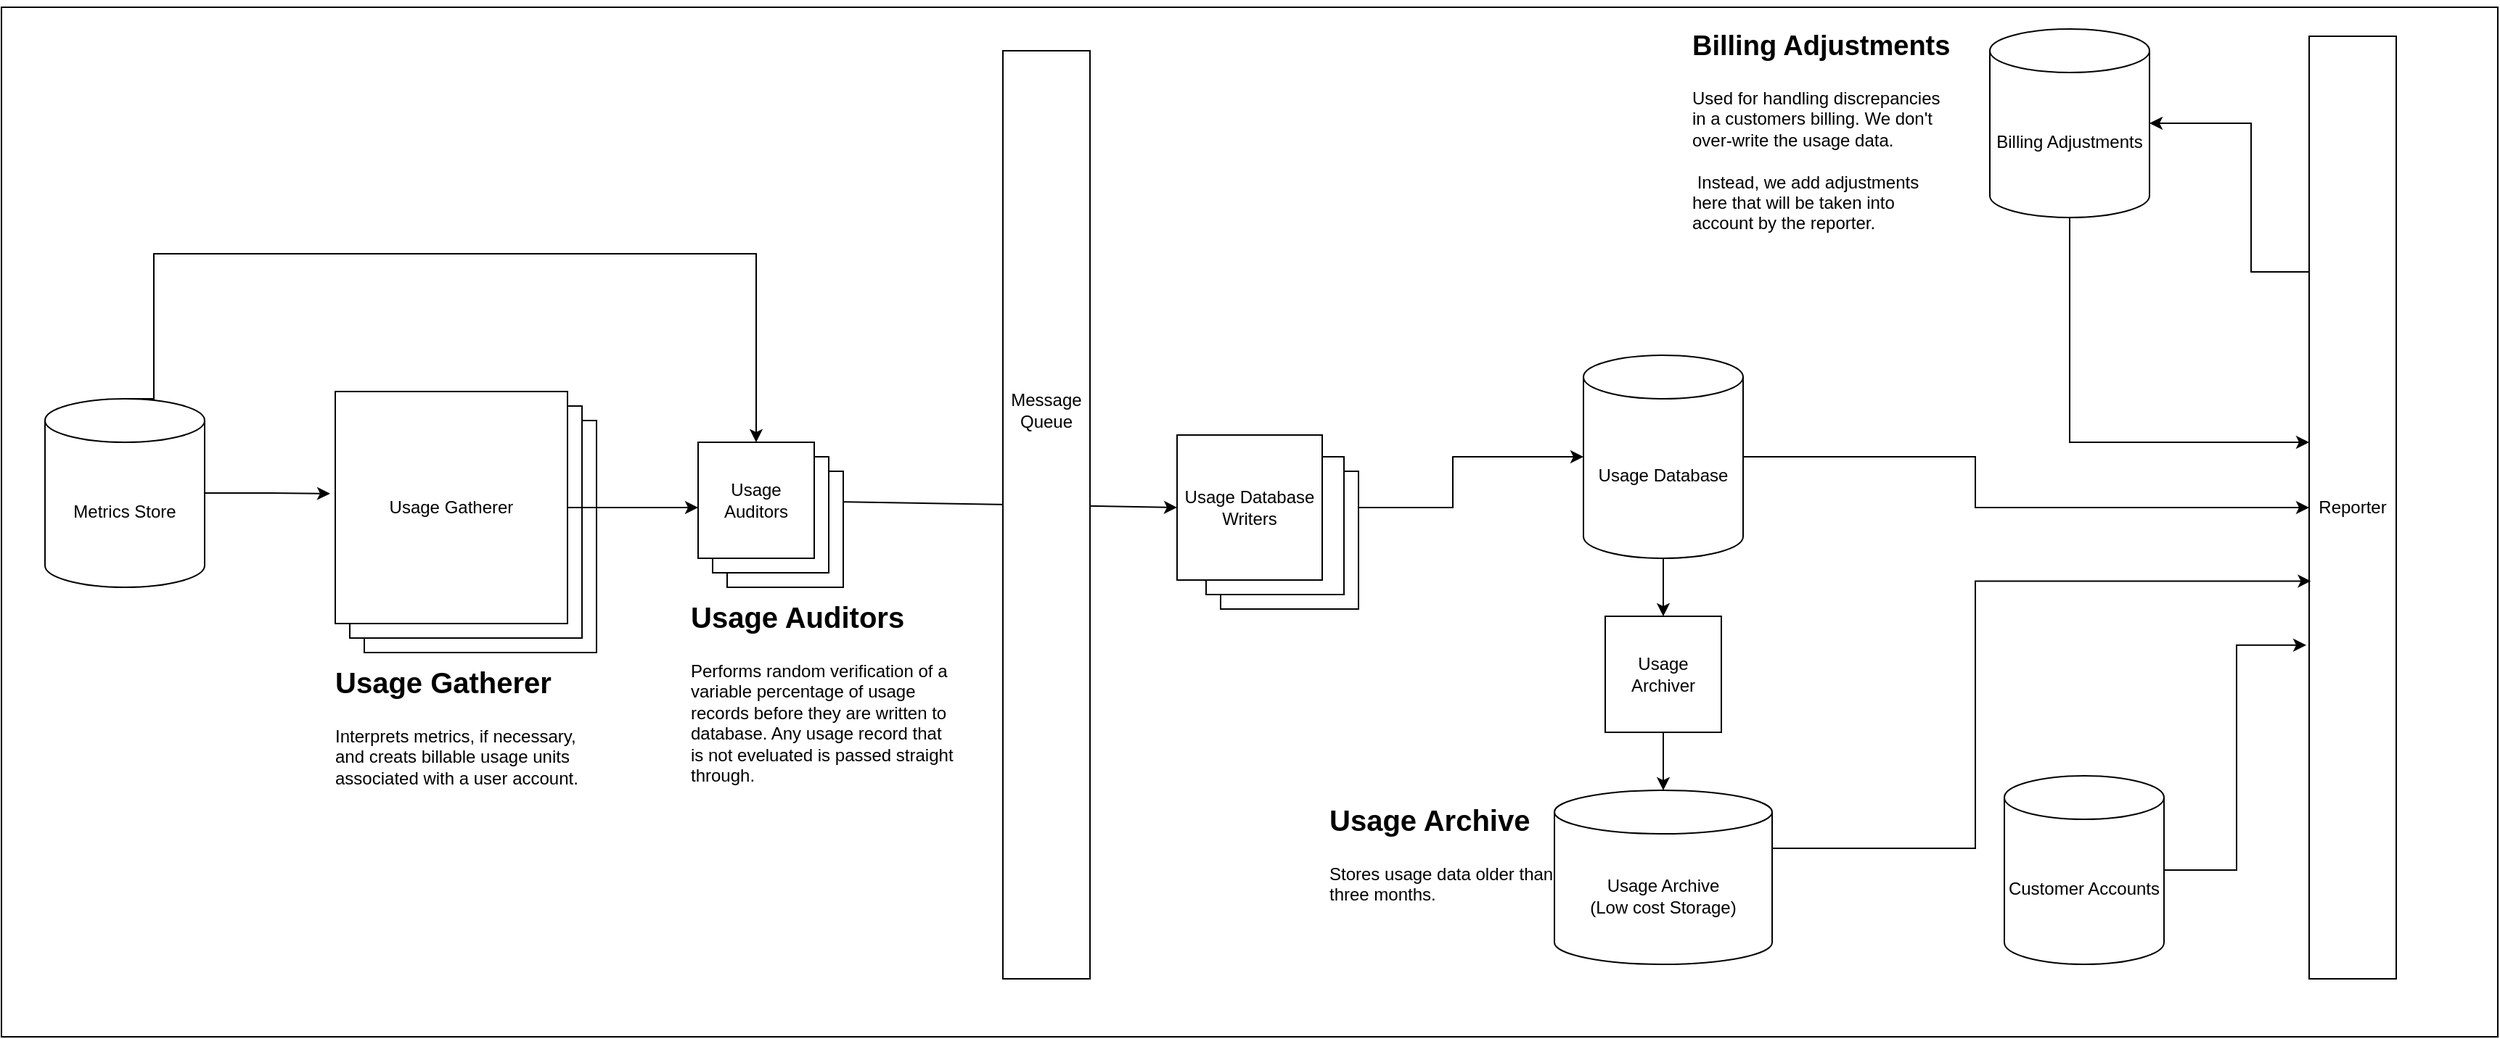 <mxfile>
    <diagram id="jZptX2IqKN7M01oI2TFJ" name="Page-1">
        <mxGraphModel dx="1654" dy="1063" grid="1" gridSize="10" guides="1" tooltips="1" connect="1" arrows="1" fold="1" page="1" pageScale="1" pageWidth="850" pageHeight="1100" math="0" shadow="0">
            <root>
                <mxCell id="0"/>
                <mxCell id="1" parent="0"/>
                <mxCell id="11" value="" style="rounded=0;whiteSpace=wrap;html=1;" parent="1" vertex="1">
                    <mxGeometry x="-560" y="100" width="1720" height="710" as="geometry"/>
                </mxCell>
                <mxCell id="54" style="edgeStyle=orthogonalEdgeStyle;rounded=0;html=1;entryX=0.5;entryY=0;entryDx=0;entryDy=0;" parent="1" source="2" target="4" edge="1">
                    <mxGeometry relative="1" as="geometry"/>
                </mxCell>
                <mxCell id="72" value="Usage Interpreter" style="whiteSpace=wrap;html=1;aspect=fixed;" parent="1" vertex="1">
                    <mxGeometry x="-310" y="385" width="160" height="160" as="geometry"/>
                </mxCell>
                <mxCell id="90" style="edgeStyle=orthogonalEdgeStyle;rounded=0;html=1;entryX=0;entryY=0.5;entryDx=0;entryDy=0;fontSize=20;" edge="1" parent="1" source="2" target="32">
                    <mxGeometry relative="1" as="geometry">
                        <Array as="points">
                            <mxPoint x="800" y="410"/>
                            <mxPoint x="800" y="445"/>
                        </Array>
                    </mxGeometry>
                </mxCell>
                <mxCell id="2" value="Usage Database" style="shape=cylinder3;whiteSpace=wrap;html=1;boundedLbl=1;backgroundOutline=1;size=15;" parent="1" vertex="1">
                    <mxGeometry x="530" y="340" width="110" height="140" as="geometry"/>
                </mxCell>
                <mxCell id="55" style="edgeStyle=orthogonalEdgeStyle;rounded=0;html=1;" parent="1" source="4" target="3" edge="1">
                    <mxGeometry relative="1" as="geometry"/>
                </mxCell>
                <mxCell id="4" value="Usage Archiver" style="whiteSpace=wrap;html=1;aspect=fixed;" parent="1" vertex="1">
                    <mxGeometry x="545" y="520" width="80" height="80" as="geometry"/>
                </mxCell>
                <mxCell id="70" style="edgeStyle=none;html=1;entryX=0;entryY=0.5;entryDx=0;entryDy=0;" parent="1" source="7" target="25" edge="1">
                    <mxGeometry relative="1" as="geometry"/>
                </mxCell>
                <mxCell id="35" style="edgeStyle=orthogonalEdgeStyle;rounded=0;html=1;entryX=-0.022;entryY=0.44;entryDx=0;entryDy=0;entryPerimeter=0;" parent="1" source="8" target="13" edge="1">
                    <mxGeometry relative="1" as="geometry">
                        <Array as="points"/>
                    </mxGeometry>
                </mxCell>
                <mxCell id="76" style="edgeStyle=orthogonalEdgeStyle;html=1;entryX=0.5;entryY=0;entryDx=0;entryDy=0;rounded=0;exitX=0.5;exitY=0;exitDx=0;exitDy=0;exitPerimeter=0;" parent="1" source="8" target="7" edge="1">
                    <mxGeometry relative="1" as="geometry">
                        <Array as="points">
                            <mxPoint x="-455" y="370"/>
                            <mxPoint x="-455" y="270"/>
                            <mxPoint x="-40" y="270"/>
                        </Array>
                    </mxGeometry>
                </mxCell>
                <mxCell id="8" value="Metrics Store" style="shape=cylinder3;whiteSpace=wrap;html=1;boundedLbl=1;backgroundOutline=1;size=15;" parent="1" vertex="1">
                    <mxGeometry x="-530" y="370" width="110" height="130" as="geometry"/>
                </mxCell>
                <mxCell id="92" style="edgeStyle=orthogonalEdgeStyle;rounded=0;html=1;entryX=-0.033;entryY=0.646;entryDx=0;entryDy=0;entryPerimeter=0;fontSize=20;" edge="1" parent="1" source="12" target="32">
                    <mxGeometry relative="1" as="geometry">
                        <Array as="points">
                            <mxPoint x="980" y="695"/>
                            <mxPoint x="980" y="540"/>
                        </Array>
                    </mxGeometry>
                </mxCell>
                <mxCell id="12" value="Customer Accounts" style="shape=cylinder3;whiteSpace=wrap;html=1;boundedLbl=1;backgroundOutline=1;size=15;" parent="1" vertex="1">
                    <mxGeometry x="820" y="630" width="110" height="130" as="geometry"/>
                </mxCell>
                <mxCell id="26" value="Message Queue&lt;br&gt;&lt;br&gt;&lt;br&gt;&lt;br&gt;&lt;br&gt;&lt;br&gt;&lt;br&gt;&lt;br&gt;&lt;br&gt;&lt;br&gt;&lt;br&gt;" style="rounded=0;whiteSpace=wrap;html=1;" parent="1" vertex="1">
                    <mxGeometry x="130" y="130" width="60" height="640" as="geometry"/>
                </mxCell>
                <mxCell id="32" value="Reporter" style="rounded=0;whiteSpace=wrap;html=1;" parent="1" vertex="1">
                    <mxGeometry x="1030" y="120" width="60" height="650" as="geometry"/>
                </mxCell>
                <mxCell id="50" value="&lt;h1&gt;&lt;font style=&quot;font-size: 20px;&quot;&gt;Usage Auditors&lt;/font&gt;&lt;/h1&gt;&lt;div&gt;Performs random verification of a variable percentage of usage records before they are written to database. Any usage record that is not eveluated is passed straight through.&lt;/div&gt;" style="text;html=1;strokeColor=none;fillColor=none;spacing=5;spacingTop=-20;whiteSpace=wrap;overflow=hidden;rounded=0;" parent="1" vertex="1">
                    <mxGeometry x="-90" y="500" width="190" height="140" as="geometry"/>
                </mxCell>
                <mxCell id="91" style="edgeStyle=orthogonalEdgeStyle;rounded=0;html=1;entryX=0.02;entryY=0.578;entryDx=0;entryDy=0;entryPerimeter=0;fontSize=20;" edge="1" parent="1" source="3" target="32">
                    <mxGeometry relative="1" as="geometry">
                        <Array as="points">
                            <mxPoint x="800" y="680"/>
                            <mxPoint x="800" y="496"/>
                        </Array>
                    </mxGeometry>
                </mxCell>
                <mxCell id="3" value="Usage Archive&lt;br&gt;(Low cost Storage)" style="shape=cylinder3;whiteSpace=wrap;html=1;boundedLbl=1;backgroundOutline=1;size=15;" parent="1" vertex="1">
                    <mxGeometry x="510" y="640" width="150" height="120" as="geometry"/>
                </mxCell>
                <mxCell id="89" style="edgeStyle=orthogonalEdgeStyle;rounded=0;html=1;fontSize=20;exitX=0.5;exitY=1;exitDx=0;exitDy=0;exitPerimeter=0;" edge="1" parent="1" source="60">
                    <mxGeometry relative="1" as="geometry">
                        <mxPoint x="1030" y="400" as="targetPoint"/>
                        <Array as="points">
                            <mxPoint x="865" y="400"/>
                            <mxPoint x="1030" y="400"/>
                        </Array>
                    </mxGeometry>
                </mxCell>
                <mxCell id="60" value="Billing Adjustments" style="shape=cylinder3;whiteSpace=wrap;html=1;boundedLbl=1;backgroundOutline=1;size=15;" parent="1" vertex="1">
                    <mxGeometry x="810" y="115" width="110" height="130" as="geometry"/>
                </mxCell>
                <mxCell id="61" value="" style="endArrow=classic;html=1;rounded=0;exitX=0;exitY=0.25;exitDx=0;exitDy=0;entryX=1;entryY=0.5;entryDx=0;entryDy=0;entryPerimeter=0;edgeStyle=orthogonalEdgeStyle;" parent="1" source="32" target="60" edge="1">
                    <mxGeometry width="50" height="50" relative="1" as="geometry">
                        <mxPoint x="350" y="490" as="sourcePoint"/>
                        <mxPoint x="400" y="440" as="targetPoint"/>
                        <Array as="points">
                            <mxPoint x="990" y="283"/>
                            <mxPoint x="990" y="180"/>
                        </Array>
                    </mxGeometry>
                </mxCell>
                <mxCell id="53" style="edgeStyle=orthogonalEdgeStyle;rounded=0;html=1;entryX=0;entryY=0.5;entryDx=0;entryDy=0;entryPerimeter=0;" parent="1" source="25" target="2" edge="1">
                    <mxGeometry relative="1" as="geometry"/>
                </mxCell>
                <mxCell id="66" value="" style="whiteSpace=wrap;html=1;aspect=fixed;" parent="1" vertex="1">
                    <mxGeometry x="280" y="420" width="95" height="95" as="geometry"/>
                </mxCell>
                <mxCell id="65" value="" style="whiteSpace=wrap;html=1;aspect=fixed;" parent="1" vertex="1">
                    <mxGeometry x="270" y="410" width="95" height="95" as="geometry"/>
                </mxCell>
                <mxCell id="25" value="Usage Database Writers" style="whiteSpace=wrap;html=1;aspect=fixed;" parent="1" vertex="1">
                    <mxGeometry x="250" y="395" width="100" height="100" as="geometry"/>
                </mxCell>
                <mxCell id="67" value="&lt;h1&gt;&lt;font style=&quot;font-size: 20px;&quot;&gt;Usage Gatherer&lt;/font&gt;&lt;/h1&gt;&lt;div&gt;Interprets metrics, if necessary, and creats billable usage units associated with a user account.&lt;/div&gt;" style="text;html=1;strokeColor=none;fillColor=none;spacing=5;spacingTop=-20;whiteSpace=wrap;overflow=hidden;rounded=0;" parent="1" vertex="1">
                    <mxGeometry x="-335" y="545" width="190" height="120" as="geometry"/>
                </mxCell>
                <mxCell id="71" value="Usage Interpreter" style="whiteSpace=wrap;html=1;aspect=fixed;" parent="1" vertex="1">
                    <mxGeometry x="-320" y="375" width="160" height="160" as="geometry"/>
                </mxCell>
                <mxCell id="93" style="edgeStyle=orthogonalEdgeStyle;rounded=0;html=1;exitX=1;exitY=0.5;exitDx=0;exitDy=0;fontSize=20;" edge="1" parent="1" source="13" target="7">
                    <mxGeometry relative="1" as="geometry">
                        <Array as="points">
                            <mxPoint x="-100" y="445"/>
                            <mxPoint x="-100" y="445"/>
                        </Array>
                    </mxGeometry>
                </mxCell>
                <mxCell id="13" value="Usage Gatherer" style="whiteSpace=wrap;html=1;aspect=fixed;" parent="1" vertex="1">
                    <mxGeometry x="-330" y="365" width="160" height="160" as="geometry"/>
                </mxCell>
                <mxCell id="79" value="Auditor" style="whiteSpace=wrap;html=1;aspect=fixed;" vertex="1" parent="1">
                    <mxGeometry x="-60" y="420" width="80" height="80" as="geometry"/>
                </mxCell>
                <mxCell id="78" value="Auditor" style="whiteSpace=wrap;html=1;aspect=fixed;" vertex="1" parent="1">
                    <mxGeometry x="-70" y="410" width="80" height="80" as="geometry"/>
                </mxCell>
                <mxCell id="77" value="&lt;h1&gt;&lt;font style=&quot;font-size: 19px;&quot;&gt;Billing Adjustments&lt;/font&gt;&lt;/h1&gt;&lt;div&gt;Used for handling discrepancies in a customers billing. We don't over-write the usage data.&lt;/div&gt;&lt;div&gt;&lt;br&gt;&lt;/div&gt;&lt;div&gt;&amp;nbsp;Instead, we add adjustments here that will be taken into account by the reporter.&lt;/div&gt;" style="text;html=1;strokeColor=none;fillColor=none;spacing=5;spacingTop=-20;whiteSpace=wrap;overflow=hidden;rounded=0;" parent="1" vertex="1">
                    <mxGeometry x="600" y="105" width="190" height="155" as="geometry"/>
                </mxCell>
                <mxCell id="7" value="Usage Auditors" style="whiteSpace=wrap;html=1;aspect=fixed;" parent="1" vertex="1">
                    <mxGeometry x="-80" y="400" width="80" height="80" as="geometry"/>
                </mxCell>
                <mxCell id="80" value="&lt;h1&gt;&lt;font style=&quot;font-size: 20px;&quot;&gt;Usage Archive&lt;/font&gt;&lt;/h1&gt;&lt;p&gt;Stores usage data older than three months.&amp;nbsp;&lt;/p&gt;" style="text;html=1;strokeColor=none;fillColor=none;spacing=5;spacingTop=-20;whiteSpace=wrap;overflow=hidden;rounded=0;" vertex="1" parent="1">
                    <mxGeometry x="350" y="640" width="190" height="135" as="geometry"/>
                </mxCell>
            </root>
        </mxGraphModel>
    </diagram>
</mxfile>